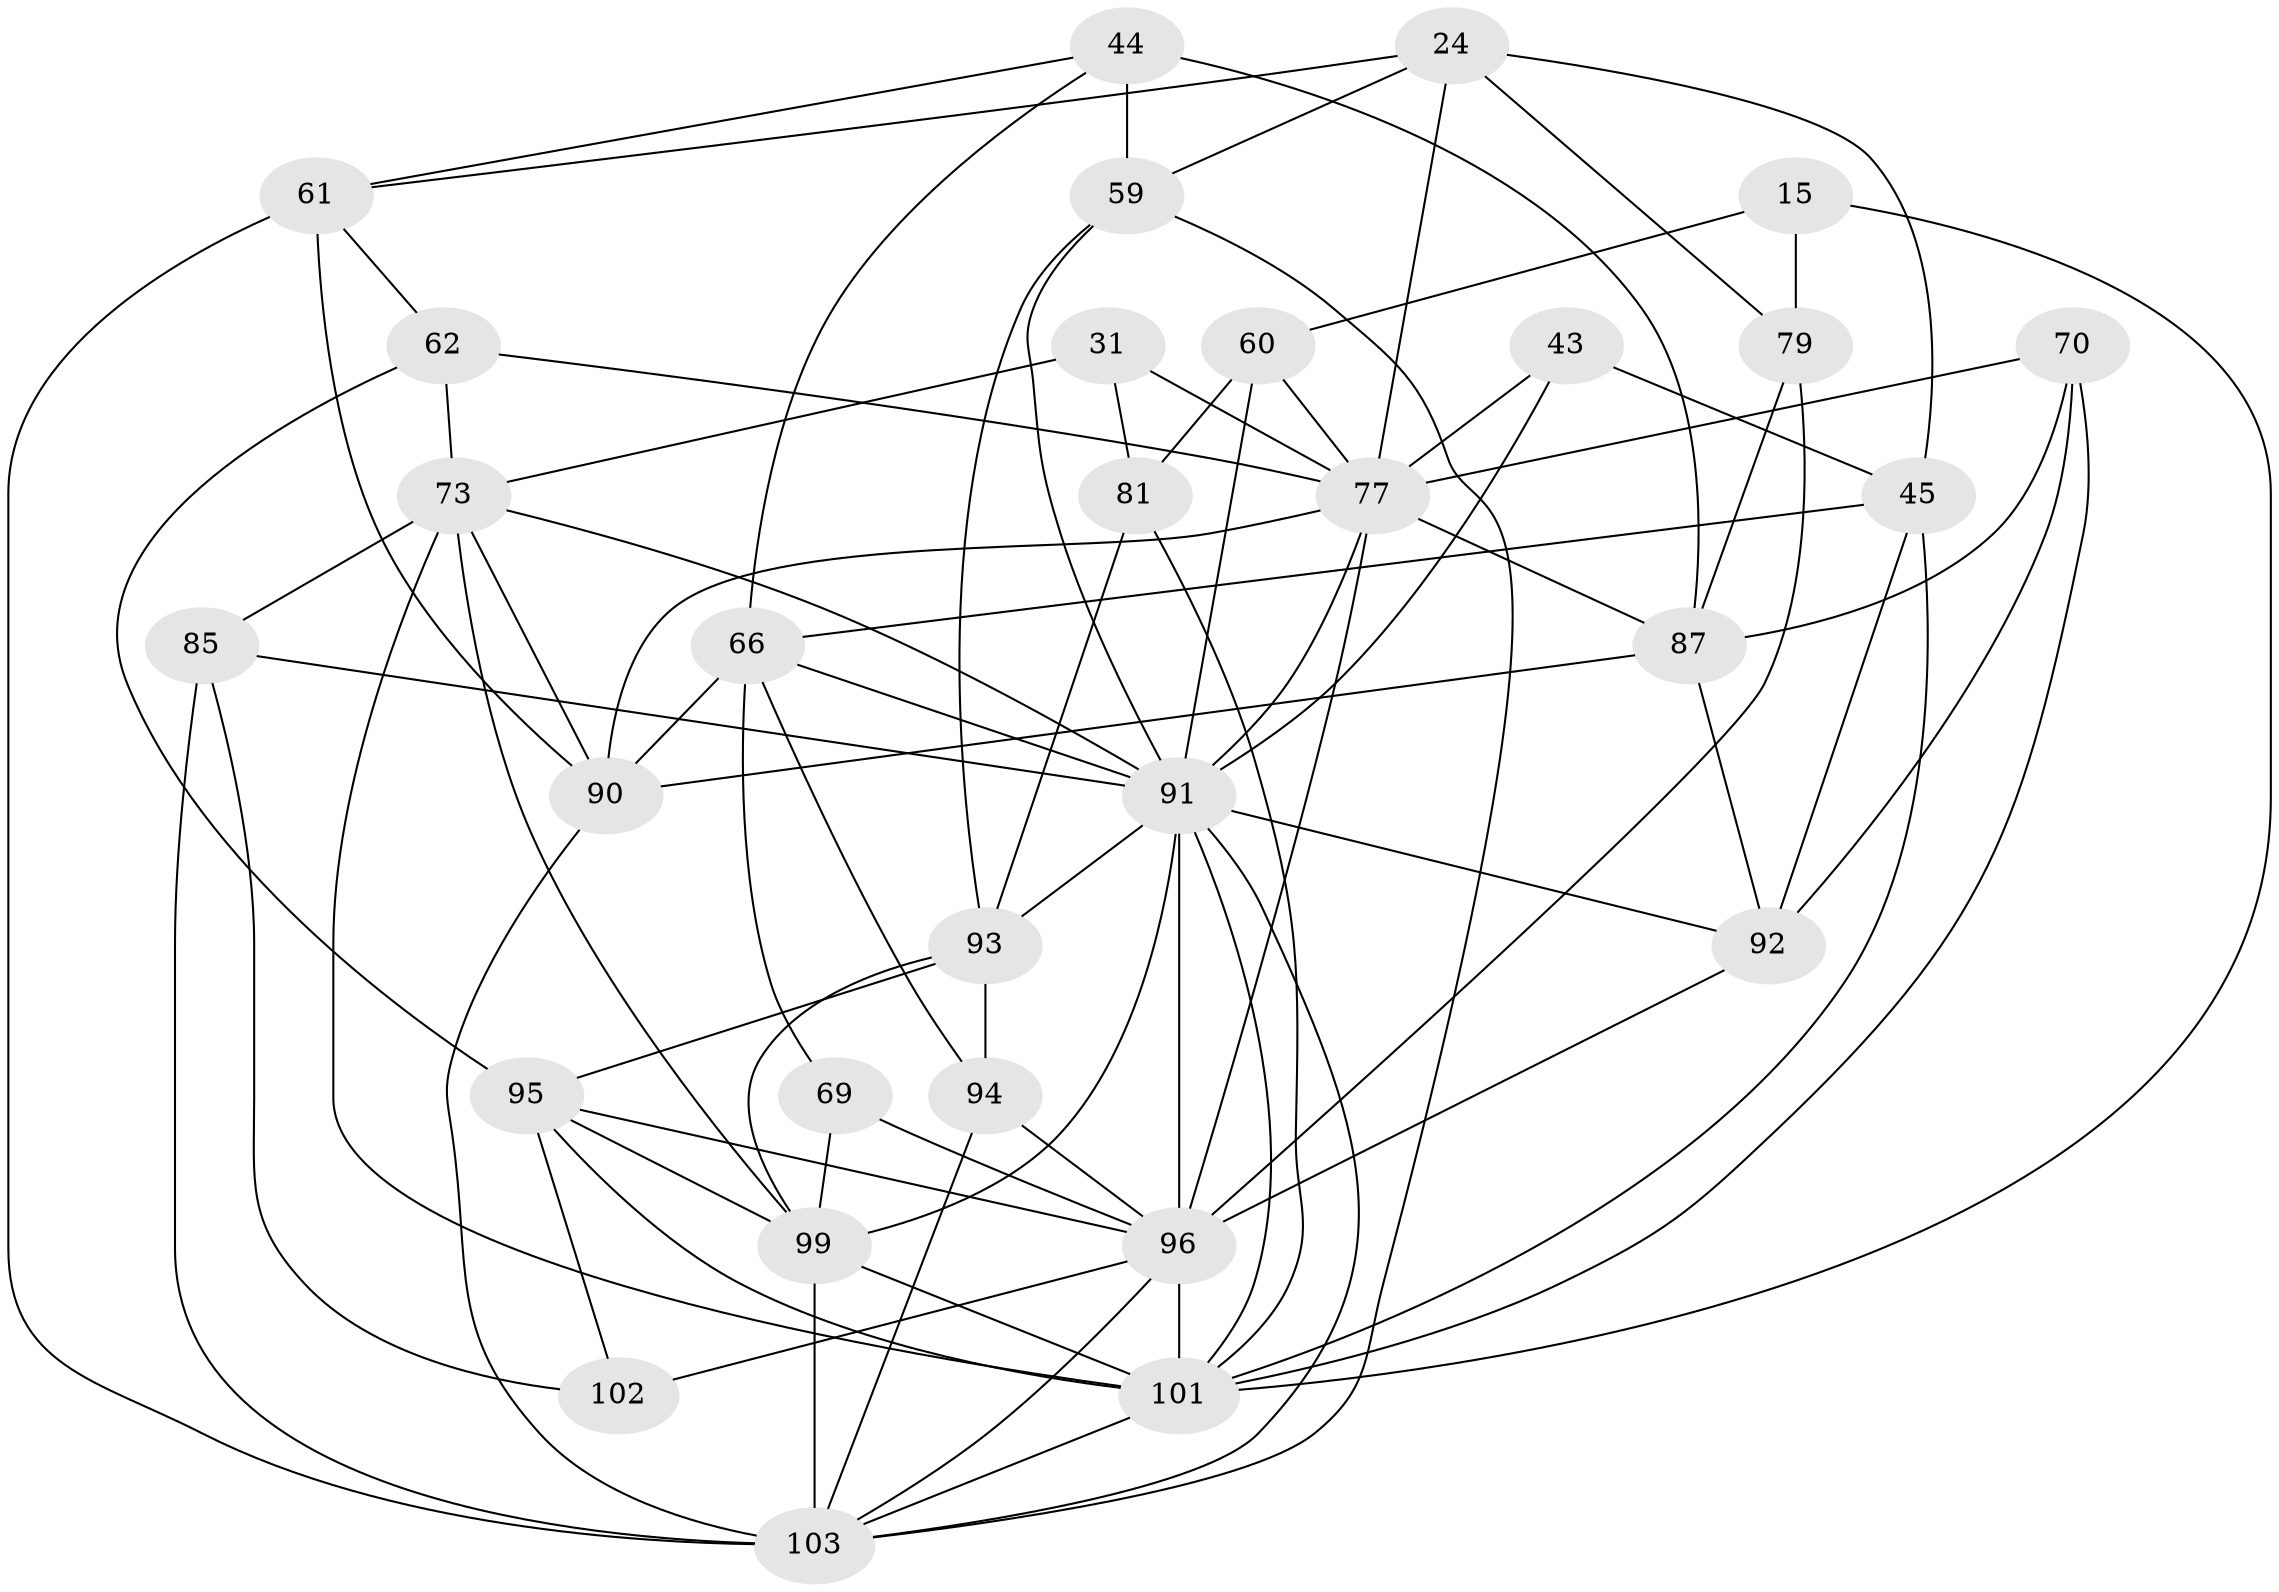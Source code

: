 // original degree distribution, {4: 1.0}
// Generated by graph-tools (version 1.1) at 2025/02/03/04/25 22:02:41]
// undirected, 30 vertices, 84 edges
graph export_dot {
graph [start="1"]
  node [color=gray90,style=filled];
  15;
  24 [super="+10"];
  31;
  43;
  44 [super="+22"];
  45 [super="+29"];
  59 [super="+18"];
  60 [super="+49"];
  61 [super="+32"];
  62;
  66 [super="+17+25+30"];
  69;
  70;
  73 [super="+21+40"];
  77 [super="+23+28+55+52"];
  79 [super="+7"];
  81 [super="+20"];
  85;
  87 [super="+72+42"];
  90 [super="+68"];
  91 [super="+64+88+75"];
  92 [super="+35+67"];
  93 [super="+84"];
  94;
  95 [super="+82"];
  96 [super="+41+76+78+86"];
  99 [super="+37+89+97"];
  101 [super="+83+46+100"];
  102;
  103 [super="+80+98"];
  15 -- 79 [weight=2];
  15 -- 60;
  15 -- 101;
  24 -- 79 [weight=2];
  24 -- 59;
  24 -- 61;
  24 -- 45;
  24 -- 77 [weight=3];
  31 -- 81 [weight=2];
  31 -- 73;
  31 -- 77;
  43 -- 91 [weight=2];
  43 -- 45;
  43 -- 77;
  44 -- 59 [weight=2];
  44 -- 66;
  44 -- 87 [weight=2];
  44 -- 61;
  45 -- 66 [weight=2];
  45 -- 101;
  45 -- 92;
  59 -- 91;
  59 -- 93;
  59 -- 103;
  60 -- 81 [weight=2];
  60 -- 91 [weight=3];
  60 -- 77 [weight=2];
  61 -- 90 [weight=2];
  61 -- 103 [weight=3];
  61 -- 62;
  62 -- 73;
  62 -- 77;
  62 -- 95;
  66 -- 69;
  66 -- 94;
  66 -- 90 [weight=2];
  66 -- 91 [weight=5];
  69 -- 99;
  69 -- 96 [weight=2];
  70 -- 101;
  70 -- 87;
  70 -- 77;
  70 -- 92;
  73 -- 101 [weight=4];
  73 -- 85;
  73 -- 90 [weight=2];
  73 -- 99;
  73 -- 91 [weight=2];
  77 -- 87;
  77 -- 90 [weight=2];
  77 -- 91;
  77 -- 96 [weight=3];
  79 -- 87;
  79 -- 96;
  81 -- 93;
  81 -- 101;
  85 -- 102;
  85 -- 91;
  85 -- 103;
  87 -- 92 [weight=2];
  87 -- 90;
  90 -- 103;
  91 -- 93 [weight=3];
  91 -- 92 [weight=2];
  91 -- 101 [weight=2];
  91 -- 103;
  91 -- 96 [weight=5];
  91 -- 99 [weight=2];
  92 -- 96 [weight=2];
  93 -- 99;
  93 -- 94;
  93 -- 95;
  94 -- 96;
  94 -- 103;
  95 -- 96;
  95 -- 99 [weight=3];
  95 -- 101;
  95 -- 102;
  96 -- 103 [weight=2];
  96 -- 102 [weight=2];
  96 -- 101 [weight=3];
  99 -- 103 [weight=3];
  99 -- 101;
  101 -- 103;
}
